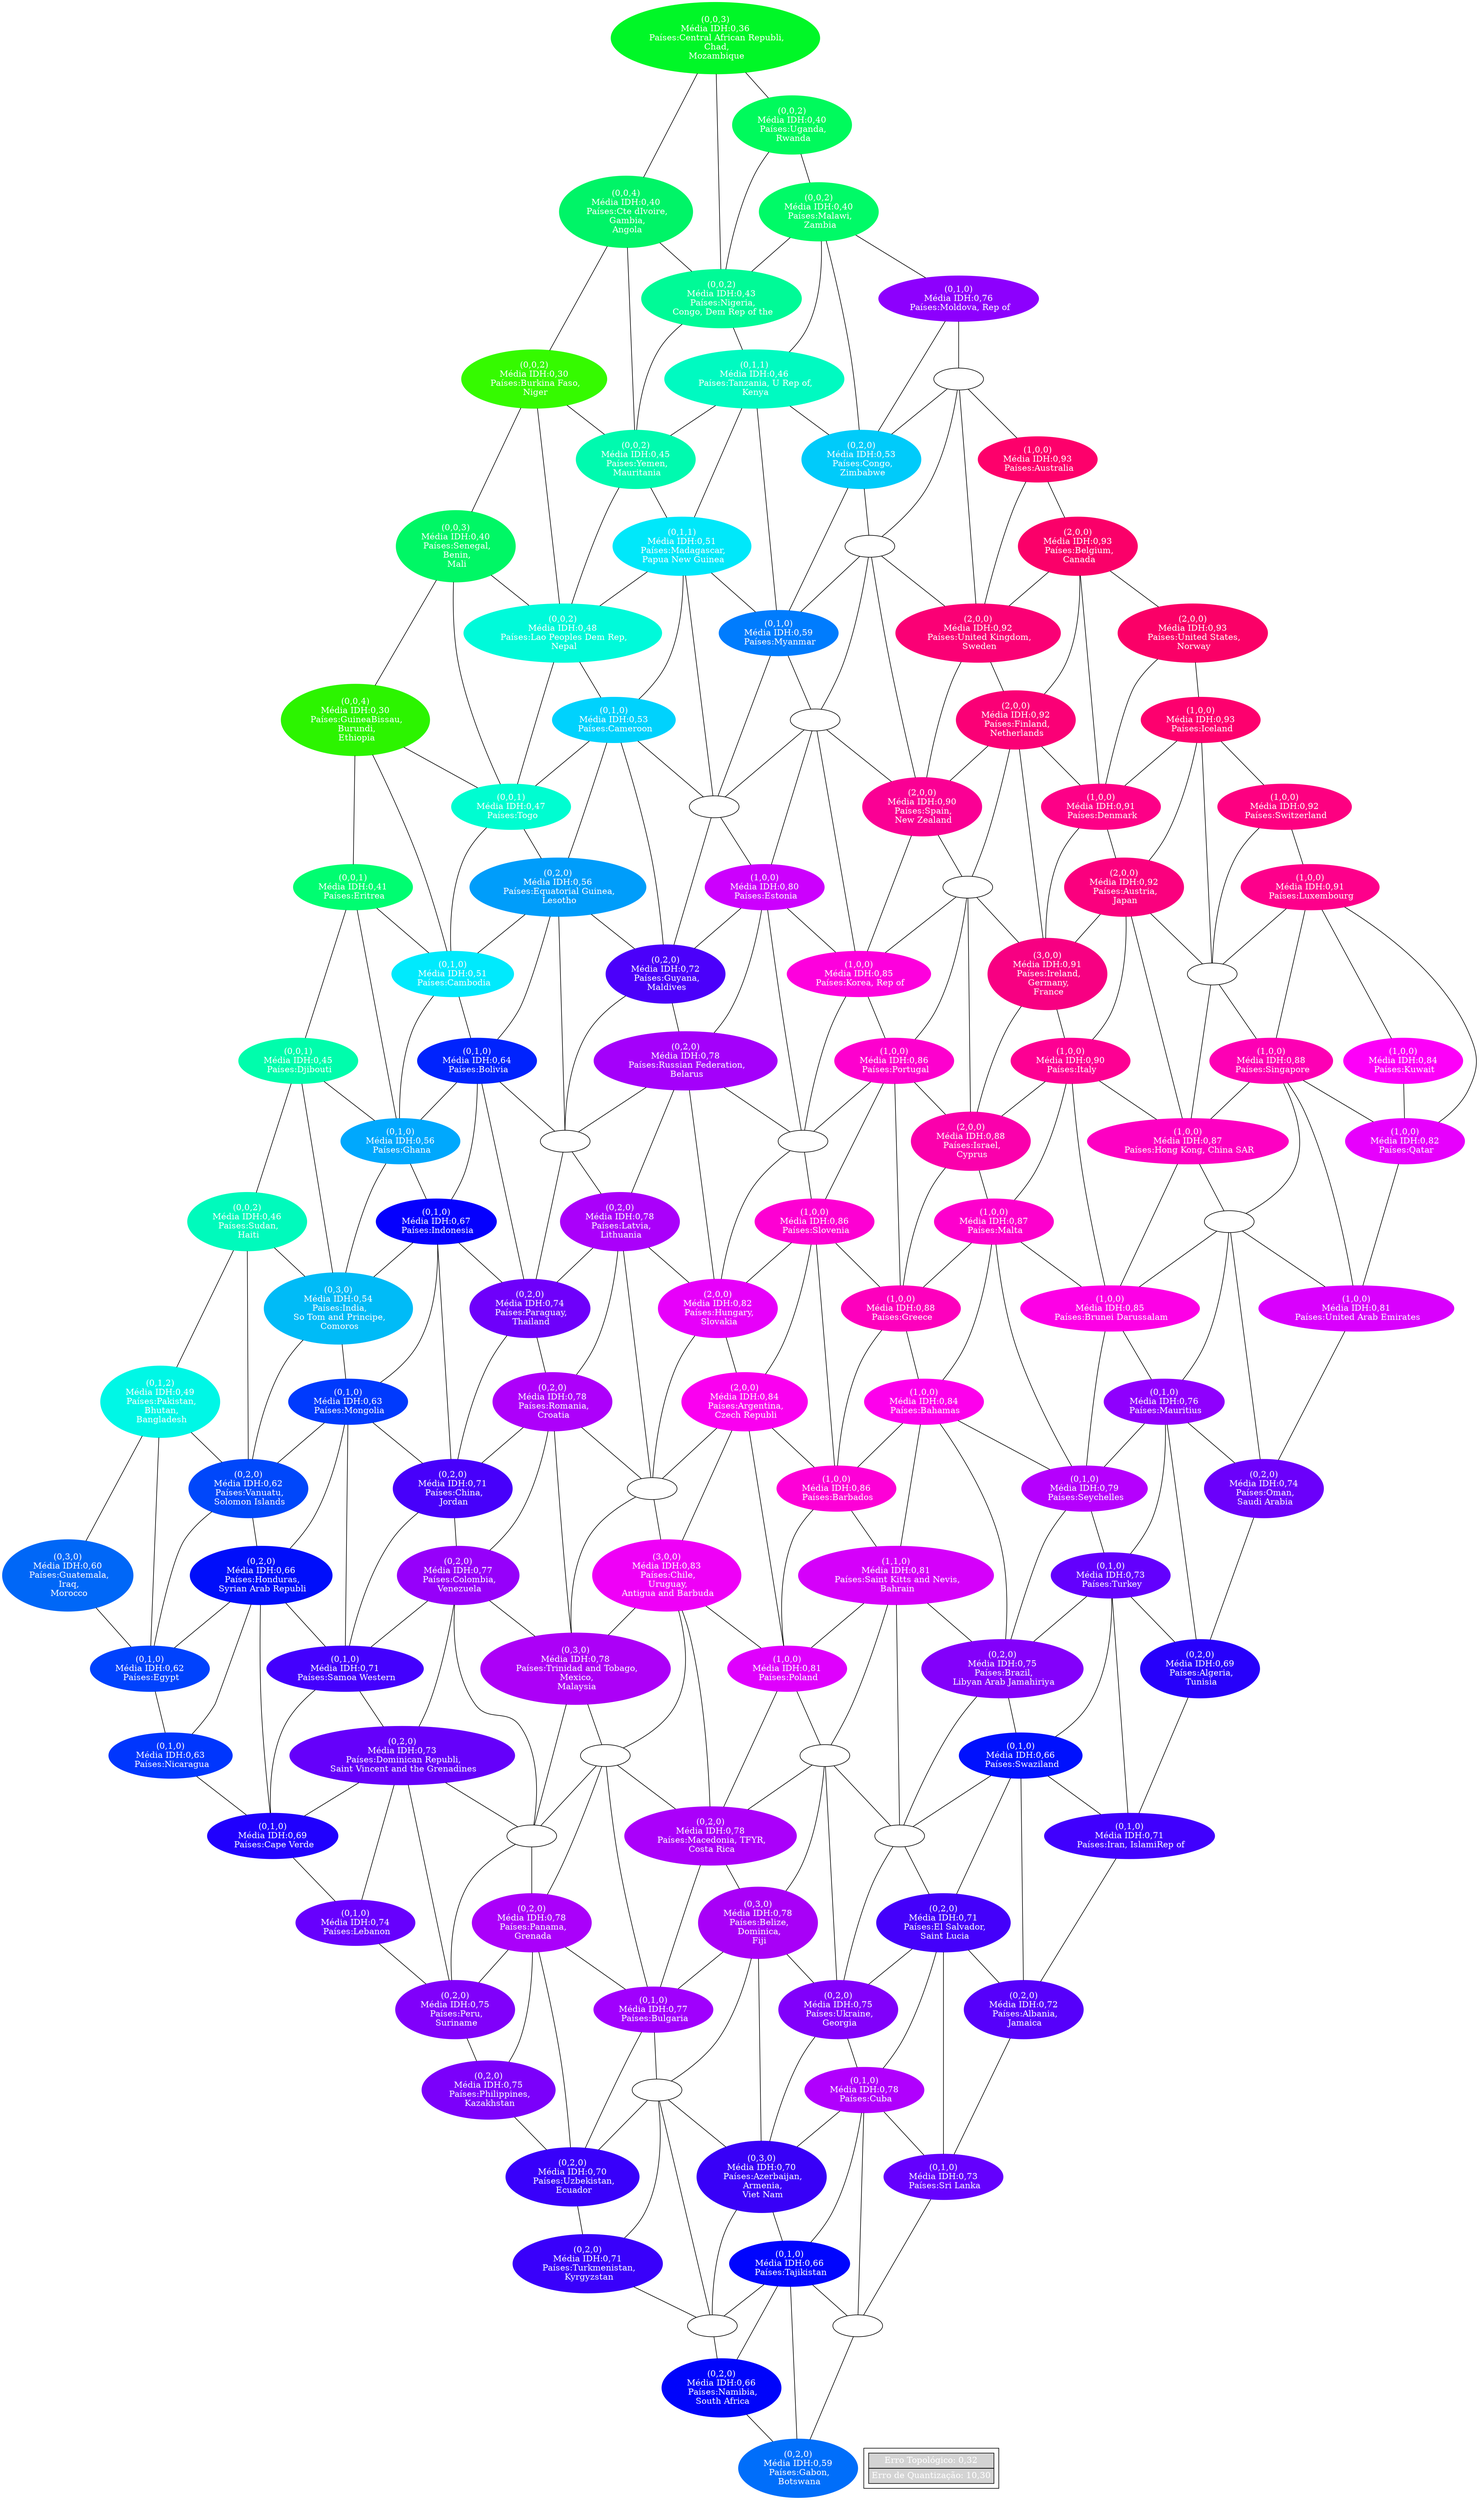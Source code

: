 //ErroQ:10,299152 MedidaF:0,477048 ErroT:0,321839
 /* -- Parâmetros --
Viz:6
r:10
s:12
quantIteracoes:1000
seed:1456338628606
Arquivo de cores:idh.cores */
graph {
node [style=filled, fontcolor=white];
rankdir="BT";

"0,0"[label="(0,2,0)\n Média IDH:0,59 \n Países:Gabon,\n Botswana",color="0.593 1 0.977 "];
"0,1"[label="(0,2,0)\n Média IDH:0,66 \n Países:Namibia,\n South Africa",color="0.664 1 0.977 "];
"0,2"[label="(0,0,0)",fillcolor="0 0 100 "];
"0,3"[label="(0,2,0)\n Média IDH:0,71 \n Países:Turkmenistan,\n Kyrgyzstan",color="0.705 1 0.977 "];
"0,4"[label="(0,2,0)\n Média IDH:0,70 \n Países:Uzbekistan,\n Ecuador",color="0.704 1 0.977 "];
"0,5"[label="(0,2,0)\n Média IDH:0,75 \n Países:Philippines,\n Kazakhstan",color="0.749 1 0.977 "];
"0,6"[label="(0,2,0)\n Média IDH:0,75 \n Países:Peru,\n Suriname",color="0.752 1 0.977 "];
"0,7"[label="(0,1,0)\n Média IDH:0,74 \n Países:Lebanon",color="0.735 1 0.989 "];
"0,8"[label="(0,1,0)\n Média IDH:0,69 \n Países:Cape Verde",color="0.688 1 0.989 "];
"0,9"[label="(0,1,0)\n Média IDH:0,63 \n Países:Nicaragua",color="0.631 1 0.989 "];
"0,10"[label="(0,1,0)\n Média IDH:0,62 \n Países:Egypt",color="0.623 1 0.989 "];
"0,11"[label="(0,3,0)\n Média IDH:0,60 \n Países:Guatemala,\n Iraq,\n Morocco",color="0.597 1 0.966 "];
"1,0"[label="(0,0,0)",fillcolor="0 0 100 "];
"1,1"[label="(0,1,0)\n Média IDH:0,66 \n Países:Tajikistan",color="0.663 1 0.989 "];
"1,2"[label="(0,3,0)\n Média IDH:0,70 \n Países:Azerbaijan,\n Armenia,\n Viet Nam",color="0.705 1 0.966 "];
"1,3"[label="(0,0,0)",fillcolor="0 0 100 "];
"1,4"[label="(0,1,0)\n Média IDH:0,77 \n Países:Bulgaria",color="0.772 1 0.989 "];
"1,5"[label="(0,2,0)\n Média IDH:0,78 \n Países:Panama,\n Grenada",color="0.78 1 0.977 "];
"1,6"[label="(0,0,0)",fillcolor="0 0 100 "];
"1,7"[label="(0,2,0)\n Média IDH:0,73 \n Países:Dominican Republi,\n Saint Vincent and the Grenadines",color="0.734 1 0.977 "];
"1,8"[label="(0,1,0)\n Média IDH:0,71 \n Países:Samoa Western",color="0.711 1 0.989 "];
"1,9"[label="(0,2,0)\n Média IDH:0,66 \n Países:Honduras,\n Syrian Arab Republi",color="0.657 1 0.977 "];
"1,10"[label="(0,2,0)\n Média IDH:0,62 \n Países:Vanuatu,\n Solomon Islands",color="0.619 1 0.977 "];
"1,11"[label="(0,1,2)\n Média IDH:0,49 \n Países:Pakistan,\n Bhutan,\n Bangladesh",color="0.489 1 0.966 "];
"2,0"[label="(0,1,0)\n Média IDH:0,73 \n Países:Sri Lanka",color="0.733 1 0.989 "];
"2,1"[label="(0,1,0)\n Média IDH:0,78 \n Países:Cuba",color="0.783 1 0.989 "];
"2,2"[label="(0,2,0)\n Média IDH:0,75 \n Países:Ukraine,\n Georgia",color="0.753 1 0.977 "];
"2,3"[label="(0,3,0)\n Média IDH:0,78 \n Países:Belize,\n Dominica,\n Fiji",color="0.78 1 0.966 "];
"2,4"[label="(0,2,0)\n Média IDH:0,78 \n Países:Macedonia, TFYR,\n Costa Rica",color="0.78 1 0.977 "];
"2,5"[label="(0,0,0)",fillcolor="0 0 100 "];
"2,6"[label="(0,3,0)\n Média IDH:0,78 \n Países:Trinidad and Tobago,\n Mexico,\n Malaysia",color="0.783 1 0.966 "];
"2,7"[label="(0,2,0)\n Média IDH:0,77 \n Países:Colombia,\n Venezuela",color="0.767 1 0.977 "];
"2,8"[label="(0,2,0)\n Média IDH:0,71 \n Países:China,\n Jordan",color="0.714 1 0.977 "];
"2,9"[label="(0,1,0)\n Média IDH:0,63 \n Países:Mongolia",color="0.628 1 0.989 "];
"2,10"[label="(0,3,0)\n Média IDH:0,54 \n Países:India,\n So Tom and Principe,\n Comoros",color="0.54 1 0.966 "];
"2,11"[label="(0,0,2)\n Média IDH:0,46 \n Países:Sudan,\n Haiti",color="0.459 1 0.977 "];
"3,0"[label="(0,2,0)\n Média IDH:0,72 \n Países:Albania,\n Jamaica",color="0.724 1 0.977 "];
"3,1"[label="(0,2,0)\n Média IDH:0,71 \n Países:El Salvador,\n Saint Lucia",color="0.712 1 0.977 "];
"3,2"[label="(0,0,0)",fillcolor="0 0 100 "];
"3,3"[label="(0,0,0)",fillcolor="0 0 100 "];
"3,4"[label="(1,0,0)\n Média IDH:0,81 \n Países:Poland",color="0.814 1 0.989 "];
"3,5"[label="(3,0,0)\n Média IDH:0,83 \n Países:Chile,\n Uruguay,\n Antigua and Barbuda",color="0.828 1 0.966 "];
"3,6"[label="(0,0,0)",fillcolor="0 0 100 "];
"3,7"[label="(0,2,0)\n Média IDH:0,78 \n Países:Romania,\n Croatia",color="0.782 1 0.977 "];
"3,8"[label="(0,2,0)\n Média IDH:0,74 \n Países:Paraguay,\n Thailand",color="0.74 1 0.977 "];
"3,9"[label="(0,1,0)\n Média IDH:0,67 \n Países:Indonesia",color="0.67 1 0.989 "];
"3,10"[label="(0,1,0)\n Média IDH:0,56 \n Países:Ghana",color="0.556 1 0.989 "];
"3,11"[label="(0,0,1)\n Média IDH:0,45 \n Países:Djibouti",color="0.447 1 0.989 "];
"4,0"[label="(0,1,0)\n Média IDH:0,71 \n Países:Iran, IslamiRep of",color="0.709 1 0.989 "];
"4,1"[label="(0,1,0)\n Média IDH:0,66 \n Países:Swaziland",color="0.655 1 0.989 "];
"4,2"[label="(0,2,0)\n Média IDH:0,75 \n Países:Brazil,\n Libyan Arab Jamahiriya",color="0.754 1 0.977 "];
"4,3"[label="(1,1,0)\n Média IDH:0,81 \n Países:Saint Kitts and Nevis,\n Bahrain",color="0.809 1 0.977 "];
"4,4"[label="(1,0,0)\n Média IDH:0,86 \n Países:Barbados",color="0.858 1 0.989 "];
"4,5"[label="(2,0,0)\n Média IDH:0,84 \n Países:Argentina,\n Czech Republi",color="0.84 1 0.977 "];
"4,6"[label="(2,0,0)\n Média IDH:0,82 \n Países:Hungary,\n Slovakia",color="0.821 1 0.977 "];
"4,7"[label="(0,2,0)\n Média IDH:0,78 \n Países:Latvia,\n Lithuania",color="0.78 1 0.977 "];
"4,8"[label="(0,0,0)",fillcolor="0 0 100 "];
"4,9"[label="(0,1,0)\n Média IDH:0,64 \n Países:Bolivia",color="0.643 1 0.989 "];
"4,10"[label="(0,1,0)\n Média IDH:0,51 \n Países:Cambodia",color="0.512 1 0.989 "];
"4,11"[label="(0,0,1)\n Média IDH:0,41 \n Países:Eritrea",color="0.408 1 0.989 "];
"5,0"[label="(0,2,0)\n Média IDH:0,69 \n Países:Algeria,\n Tunisia",color="0.693 1 0.977 "];
"5,1"[label="(0,1,0)\n Média IDH:0,73 \n Países:Turkey",color="0.732 1 0.989 "];
"5,2"[label="(0,1,0)\n Média IDH:0,79 \n Países:Seychelles",color="0.786 1 0.989 "];
"5,3"[label="(1,0,0)\n Média IDH:0,84 \n Países:Bahamas",color="0.844 1 0.989 "];
"5,4"[label="(1,0,0)\n Média IDH:0,88 \n Países:Greece",color="0.875 1 0.989 "];
"5,5"[label="(1,0,0)\n Média IDH:0,86 \n Países:Slovenia",color="0.861 1 0.989 "];
"5,6"[label="(0,0,0)",fillcolor="0 0 100 "];
"5,7"[label="(0,2,0)\n Média IDH:0,78 \n Países:Russian Federation,\n Belarus",color="0.776 1 0.977 "];
"5,8"[label="(0,2,0)\n Média IDH:0,72 \n Países:Guyana,\n Maldives",color="0.717 1 0.977 "];
"5,9"[label="(0,2,0)\n Média IDH:0,56 \n Países:Equatorial Guinea,\n Lesotho",color="0.562 1 0.977 "];
"5,10"[label="(0,0,1)\n Média IDH:0,47 \n Países:Togo",color="0.471 1 0.989 "];
"5,11"[label="(0,0,4)\n Média IDH:0,30 \n Países:GuineaBissau,\n Burundi,\n Ethiopia",color="0.303 1 0.955 "];
"6,0"[label="(0,2,0)\n Média IDH:0,74 \n Países:Oman,\n Saudi Arabia",color="0.738 1 0.977 "];
"6,1"[label="(0,1,0)\n Média IDH:0,76 \n Países:Mauritius",color="0.761 1 0.989 "];
"6,2"[label="(1,0,0)\n Média IDH:0,85 \n Países:Brunei Darussalam",color="0.848 1 0.989 "];
"6,3"[label="(1,0,0)\n Média IDH:0,87 \n Países:Malta",color="0.865 1 0.989 "];
"6,4"[label="(2,0,0)\n Média IDH:0,88 \n Países:Israel,\n Cyprus",color="0.885 1 0.977 "];
"6,5"[label="(1,0,0)\n Média IDH:0,86 \n Países:Portugal",color="0.864 1 0.989 "];
"6,6"[label="(1,0,0)\n Média IDH:0,85 \n Países:Korea, Rep of",color="0.854 1 0.989 "];
"6,7"[label="(1,0,0)\n Média IDH:0,80 \n Países:Estonia",color="0.801 1 0.989 "];
"6,8"[label="(0,0,0)",fillcolor="0 0 100 "];
"6,9"[label="(0,1,0)\n Média IDH:0,53 \n Países:Cameroon",color="0.528 1 0.989 "];
"6,10"[label="(0,0,2)\n Média IDH:0,48 \n Países:Lao Peoples Dem Rep,\n Nepal",color="0.479 1 0.977 "];
"6,11"[label="(0,0,3)\n Média IDH:0,40 \n Países:Senegal,\n Benin,\n Mali",color="0.402 1 0.966 "];
"7,0"[label="(1,0,0)\n Média IDH:0,81 \n Países:United Arab Emirates",color="0.81 1 0.989 "];
"7,1"[label="(0,0,0)",fillcolor="0 0 100 "];
"7,2"[label="(1,0,0)\n Média IDH:0,87 \n Países:Hong Kong, China SAR",color="0.872 1 0.989 "];
"7,3"[label="(1,0,0)\n Média IDH:0,90 \n Países:Italy",color="0.903 1 0.989 "];
"7,4"[label="(3,0,0)\n Média IDH:0,91 \n Países:Ireland,\n Germany,\n France",color="0.912 1 0.966 "];
"7,5"[label="(0,0,0)",fillcolor="0 0 100 "];
"7,6"[label="(2,0,0)\n Média IDH:0,90 \n Países:Spain,\n New Zealand",color="0.901 1 0.977 "];
"7,7"[label="(0,0,0)",fillcolor="0 0 100 "];
"7,8"[label="(0,1,0)\n Média IDH:0,59 \n Países:Myanmar",color="0.585 1 0.989 "];
"7,9"[label="(0,1,1)\n Média IDH:0,51 \n Países:Madagascar,\n Papua New Guinea",color="0.512 1 0.977 "];
"7,10"[label="(0,0,2)\n Média IDH:0,45 \n Países:Yemen,\n Mauritania",color="0.45 1 0.977 "];
"7,11"[label="(0,0,2)\n Média IDH:0,30 \n Países:Burkina Faso,\n Niger",color="0.298 1 0.977 "];
"8,0"[label="(1,0,0)\n Média IDH:0,82 \n Países:Qatar",color="0.819 1 0.989 "];
"8,1"[label="(1,0,0)\n Média IDH:0,88 \n Países:Singapore",color="0.881 1 0.989 "];
"8,2"[label="(0,0,0)",fillcolor="0 0 100 "];
"8,3"[label="(2,0,0)\n Média IDH:0,92 \n Países:Austria,\n Japan",color="0.916 1 0.977 "];
"8,4"[label="(1,0,0)\n Média IDH:0,91 \n Países:Denmark",color="0.911 1 0.989 "];
"8,5"[label="(2,0,0)\n Média IDH:0,92 \n Países:Finland,\n Netherlands",color="0.921 1 0.977 "];
"8,6"[label="(2,0,0)\n Média IDH:0,92 \n Países:United Kingdom,\n Sweden",color="0.922 1 0.977 "];
"8,7"[label="(0,0,0)",fillcolor="0 0 100 "];
"8,8"[label="(0,2,0)\n Média IDH:0,53 \n Países:Congo,\n Zimbabwe",color="0.531 1 0.977 "];
"8,9"[label="(0,1,1)\n Média IDH:0,46 \n Países:Tanzania, U Rep of,\n Kenya",color="0.462 1 0.977 "];
"8,10"[label="(0,0,2)\n Média IDH:0,43 \n Países:Nigeria,\n Congo, Dem Rep of the",color="0.434 1 0.977 "];
"8,11"[label="(0,0,4)\n Média IDH:0,40 \n Países:Cte dIvoire,\n Gambia,\n Angola",color="0.404 1 0.955 "];
"9,0"[label="(1,0,0)\n Média IDH:0,84 \n Países:Kuwait",color="0.836 1 0.989 "];
"9,1"[label="(1,0,0)\n Média IDH:0,91 \n Países:Luxembourg",color="0.908 1 0.989 "];
"9,2"[label="(1,0,0)\n Média IDH:0,92 \n Países:Switzerland",color="0.915 1 0.989 "];
"9,3"[label="(1,0,0)\n Média IDH:0,93 \n Países:Iceland",color="0.927 1 0.989 "];
"9,4"[label="(2,0,0)\n Média IDH:0,93 \n Países:United States,\n Norway",color="0.931 1 0.977 "];
"9,5"[label="(2,0,0)\n Média IDH:0,93 \n Países:Belgium,\n Canada",color="0.93 1 0.977 "];
"9,6"[label="(1,0,0)\n Média IDH:0,93 \n Países:Australia",color="0.929 1 0.989 "];
"9,7"[label="(0,0,0)",fillcolor="0 0 100 "];
"9,8"[label="(0,1,0)\n Média IDH:0,76 \n Países:Moldova, Rep of",color="0.76 1 0.989 "];
"9,9"[label="(0,0,2)\n Média IDH:0,40 \n Países:Malawi,\n Zambia",color="0.402 1 0.977 "];
"9,10"[label="(0,0,2)\n Média IDH:0,40 \n Países:Uganda,\n Rwanda",color="0.395 1 0.977 "];
"9,11"[label="(0,0,3)\n Média IDH:0,36 \n Países:Central African Republi,\n Chad,\n Mozambique",color="0.36 1 0.966 "];

"0,0"  -- {"1,0" ; "0,1" ; "1,1" };
"0,1"  -- {"1,1" ; "0,2" ; };
"0,2"  -- {"1,2" ; "0,3" ; "1,1" ; "1,3" ; };
"0,3"  -- {"1,3" ; "0,4" ; };
"0,4"  -- {"1,4" ; "0,5" ; "1,3" ; "1,5" ; };
"0,5"  -- {"1,5" ; "0,6" ; };
"0,6"  -- {"1,6" ; "0,7" ; "1,5" ; "1,7" ; };
"0,7"  -- {"1,7" ; "0,8" ; };
"0,8"  -- {"1,8" ; "0,9" ; "1,7" ; "1,9" ; };
"0,9"  -- {"1,9" ; "0,10" ; };
"0,10"  -- {"1,10" ; "0,11" ; "1,9" ; "1,11" ; };
"0,11"  -- {"1,11" ; };
"1,0"  -- {"2,0" ; "1,1" ; "2,1" ; };
"1,1"  -- {"2,1" ; "1,2" ; };
"1,2"  -- {"2,2" ; "1,3" ; "2,1" ; "2,3" ; };
"1,3"  -- {"2,3" ; "1,4" ; };
"1,4"  -- {"2,4" ; "1,5" ; "2,3" ; "2,5" ; };
"1,5"  -- {"2,5" ; "1,6" ; };
"1,6"  -- {"2,6" ; "1,7" ; "2,5" ; "2,7" ; };
"1,7"  -- {"2,7" ; "1,8" ; };
"1,8"  -- {"2,8" ; "1,9" ; "2,7" ; "2,9" ; };
"1,9"  -- {"2,9" ; "1,10" ; };
"1,10"  -- {"2,10" ; "1,11" ; "2,9" ; "2,11" ; };
"1,11"  -- {"2,11" ; };
"2,0"  -- {"3,0" ; "2,1" ; "3,1" ; };
"2,1"  -- {"3,1" ; "2,2" ; };
"2,2"  -- {"3,2" ; "2,3" ; "3,1" ; "3,3" ; };
"2,3"  -- {"3,3" ; "2,4" ; };
"2,4"  -- {"3,4" ; "2,5" ; "3,3" ; "3,5" ; };
"2,5"  -- {"3,5" ; "2,6" ; };
"2,6"  -- {"3,6" ; "2,7" ; "3,5" ; "3,7" ; };
"2,7"  -- {"3,7" ; "2,8" ; };
"2,8"  -- {"3,8" ; "2,9" ; "3,7" ; "3,9" ; };
"2,9"  -- {"3,9" ; "2,10" ; };
"2,10"  -- {"3,10" ; "2,11" ; "3,9" ; "3,11" ; };
"2,11"  -- {"3,11" ; };
"3,0"  -- {"4,0" ; "3,1" ; "4,1" ; };
"3,1"  -- {"4,1" ; "3,2" ; };
"3,2"  -- {"4,2" ; "3,3" ; "4,1" ; "4,3" ; };
"3,3"  -- {"4,3" ; "3,4" ; };
"3,4"  -- {"4,4" ; "3,5" ; "4,3" ; "4,5" ; };
"3,5"  -- {"4,5" ; "3,6" ; };
"3,6"  -- {"4,6" ; "3,7" ; "4,5" ; "4,7" ; };
"3,7"  -- {"4,7" ; "3,8" ; };
"3,8"  -- {"4,8" ; "3,9" ; "4,7" ; "4,9" ; };
"3,9"  -- {"4,9" ; "3,10" ; };
"3,10"  -- {"4,10" ; "3,11" ; "4,9" ; "4,11" ; };
"3,11"  -- {"4,11" ; };
"4,0"  -- {"5,0" ; "4,1" ; "5,1" ; };
"4,1"  -- {"5,1" ; "4,2" ; };
"4,2"  -- {"5,2" ; "4,3" ; "5,1" ; "5,3" ; };
"4,3"  -- {"5,3" ; "4,4" ; };
"4,4"  -- {"5,4" ; "4,5" ; "5,3" ; "5,5" ; };
"4,5"  -- {"5,5" ; "4,6" ; };
"4,6"  -- {"5,6" ; "4,7" ; "5,5" ; "5,7" ; };
"4,7"  -- {"5,7" ; "4,8" ; };
"4,8"  -- {"5,8" ; "4,9" ; "5,7" ; "5,9" ; };
"4,9"  -- {"5,9" ; "4,10" ; };
"4,10"  -- {"5,10" ; "4,11" ; "5,9" ; "5,11" ; };
"4,11"  -- {"5,11" ; };
"5,0"  -- {"6,0" ; "5,1" ; "6,1" ; };
"5,1"  -- {"6,1" ; "5,2" ; };
"5,2"  -- {"6,2" ; "5,3" ; "6,1" ; "6,3" ; };
"5,3"  -- {"6,3" ; "5,4" ; };
"5,4"  -- {"6,4" ; "5,5" ; "6,3" ; "6,5" ; };
"5,5"  -- {"6,5" ; "5,6" ; };
"5,6"  -- {"6,6" ; "5,7" ; "6,5" ; "6,7" ; };
"5,7"  -- {"6,7" ; "5,8" ; };
"5,8"  -- {"6,8" ; "5,9" ; "6,7" ; "6,9" ; };
"5,9"  -- {"6,9" ; "5,10" ; };
"5,10"  -- {"6,10" ; "5,11" ; "6,9" ; "6,11" ; };
"5,11"  -- {"6,11" ; };
"6,0"  -- {"7,0" ; "6,1" ; "7,1" ; };
"6,1"  -- {"7,1" ; "6,2" ; };
"6,2"  -- {"7,2" ; "6,3" ; "7,1" ; "7,3" ; };
"6,3"  -- {"7,3" ; "6,4" ; };
"6,4"  -- {"7,4" ; "6,5" ; "7,3" ; "7,5" ; };
"6,5"  -- {"7,5" ; "6,6" ; };
"6,6"  -- {"7,6" ; "6,7" ; "7,5" ; "7,7" ; };
"6,7"  -- {"7,7" ; "6,8" ; };
"6,8"  -- {"7,8" ; "6,9" ; "7,7" ; "7,9" ; };
"6,9"  -- {"7,9" ; "6,10" ; };
"6,10"  -- {"7,10" ; "6,11" ; "7,9" ; "7,11" ; };
"6,11"  -- {"7,11" ; };
"7,0"  -- {"8,0" ; "7,1" ; "8,1" ; };
"7,1"  -- {"8,1" ; "7,2" ; };
"7,2"  -- {"8,2" ; "7,3" ; "8,1" ; "8,3" ; };
"7,3"  -- {"8,3" ; "7,4" ; };
"7,4"  -- {"8,4" ; "7,5" ; "8,3" ; "8,5" ; };
"7,5"  -- {"8,5" ; "7,6" ; };
"7,6"  -- {"8,6" ; "7,7" ; "8,5" ; "8,7" ; };
"7,7"  -- {"8,7" ; "7,8" ; };
"7,8"  -- {"8,8" ; "7,9" ; "8,7" ; "8,9" ; };
"7,9"  -- {"8,9" ; "7,10" ; };
"7,10"  -- {"8,10" ; "7,11" ; "8,9" ; "8,11" ; };
"7,11"  -- {"8,11" ; };
"8,0"  -- {"9,0" ; "8,1" ; "9,1" ; };
"8,1"  -- {"9,1" ; "8,2" ; };
"8,2"  -- {"9,2" ; "8,3" ; "9,1" ; "9,3" ; };
"8,3"  -- {"9,3" ; "8,4" ; };
"8,4"  -- {"9,4" ; "8,5" ; "9,3" ; "9,5" ; };
"8,5"  -- {"9,5" ; "8,6" ; };
"8,6"  -- {"9,6" ; "8,7" ; "9,5" ; "9,7" ; };
"8,7"  -- {"9,7" ; "8,8" ; };
"8,8"  -- {"9,8" ; "8,9" ; "9,7" ; "9,9" ; };
"8,9"  -- {"9,9" ; "8,10" ; };
"8,10"  -- {"9,10" ; "8,11" ; "9,9" ; "9,11" ; };
"8,11"  -- {"9,11" ; };
"9,0"  -- {"9,1" ; };
"9,1"  -- {"9,2" ; };
"9,2"  -- {"9,3" ; };
"9,3"  -- {"9,4" ; };
"9,4"  -- {"9,5" ; };
"9,5"  -- {"9,6" ; };
"9,6"  -- {"9,7" ; };
"9,7"  -- {"9,8" ; };
"9,8"  -- {"9,9" ; };
"9,9"  -- {"9,10" ; };
"9,10"  -- {"9,11" ; };


subgraph cluster_1 {
label="";
rank = sink;
Legend [shape=none, margin=0, label=<
<TABLE ALIGN="LEFT" BORDER="0" CELLBORDER="1" CELLSPACING="0" CELLPADDING="4">
<TR>
<TD>Erro Topológico: 0,32</TD>
</TR>
<TR>
<TD>Erro de Quantização: 10,30</TD>
</TR>
</TABLE>
>];
}
}
